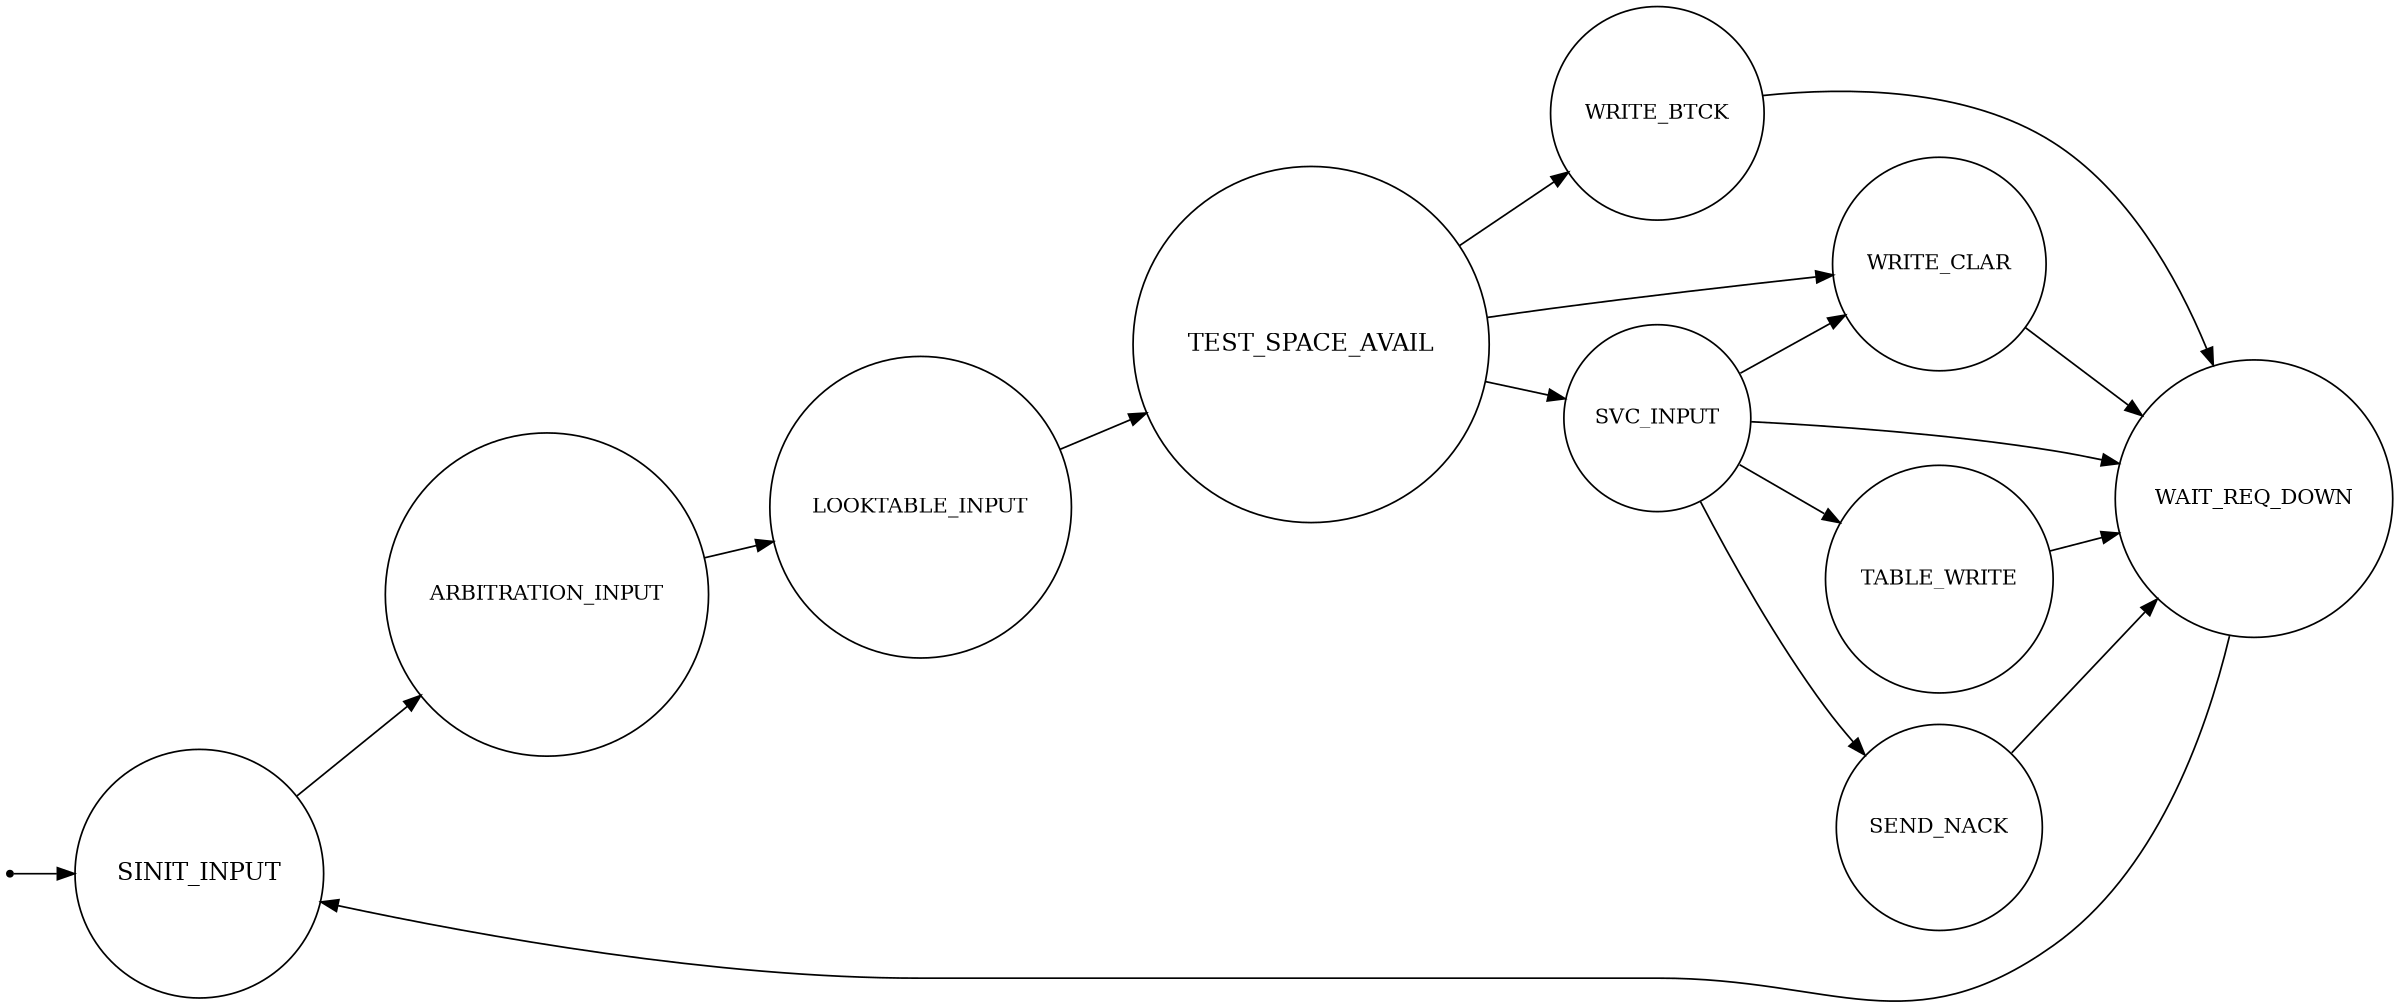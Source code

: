 #dot -Tpng fsm2.gv -ofsm2.png
digraph finite_state_machine {
    rankdir=LR;
    size="16,10"

    node [shape = circle, label="SINIT_INPUT", fontsize=14] s_init_input;

    node [shape = circle, label="ARBITRATION_INPUT", fontsize=12] arbitration_input;

    node [shape = circle, label="LOOKTABLE_INPUT", fontsize=12] look_table_input;

    node [shape = circle, label="TEST_SPACE_AVAIL", fontsize=14] test_space_avail;

    node [shape = circle, label="WRITE_BTCK", fontsize=12] write_backtrack;
    node [shape = circle, label="SVC_INPUT", fontsize=12] service_input;    
    node [shape = circle, label="WRITE_CLAR", fontsize=12] write_clear;  


    node [shape = circle, label="WAIT_REQ_DOWN", fontsize=12] wait_req_down;
    node [shape = circle, label="TABLE_WRITE", fontsize=12] table_write;
    node [shape = circle, label="SEND_NACK", fontsize=12] send_nack;


    node [shape = point ] qi;

    qi                  -> s_init_input;

    s_init_input        -> arbitration_input  [ label = "" ];
    arbitration_input   -> look_table_input [ label = "" ];
    look_table_input    -> test_space_avail  [ label = "" ];

    test_space_avail    -> write_backtrack  [ label = "" ];
    test_space_avail    -> service_input  [ label = "" ];
    test_space_avail    -> write_clear  [ label = "" ];

    write_backtrack     -> wait_req_down  [ label = "" ];
    service_input       -> table_write  [ label = "" ];
    service_input       -> send_nack  [ label = "" ];
    service_input       -> write_clear  [ label = "" ];

    service_input       -> wait_req_down  [ label = "" ];
    table_write         -> wait_req_down  [ label = "" ];
    send_nack           -> wait_req_down  [ label = "" ];
    write_clear         -> wait_req_down  [ label = "" ];

    wait_req_down       -> s_init_input  [ label = "" ];

}